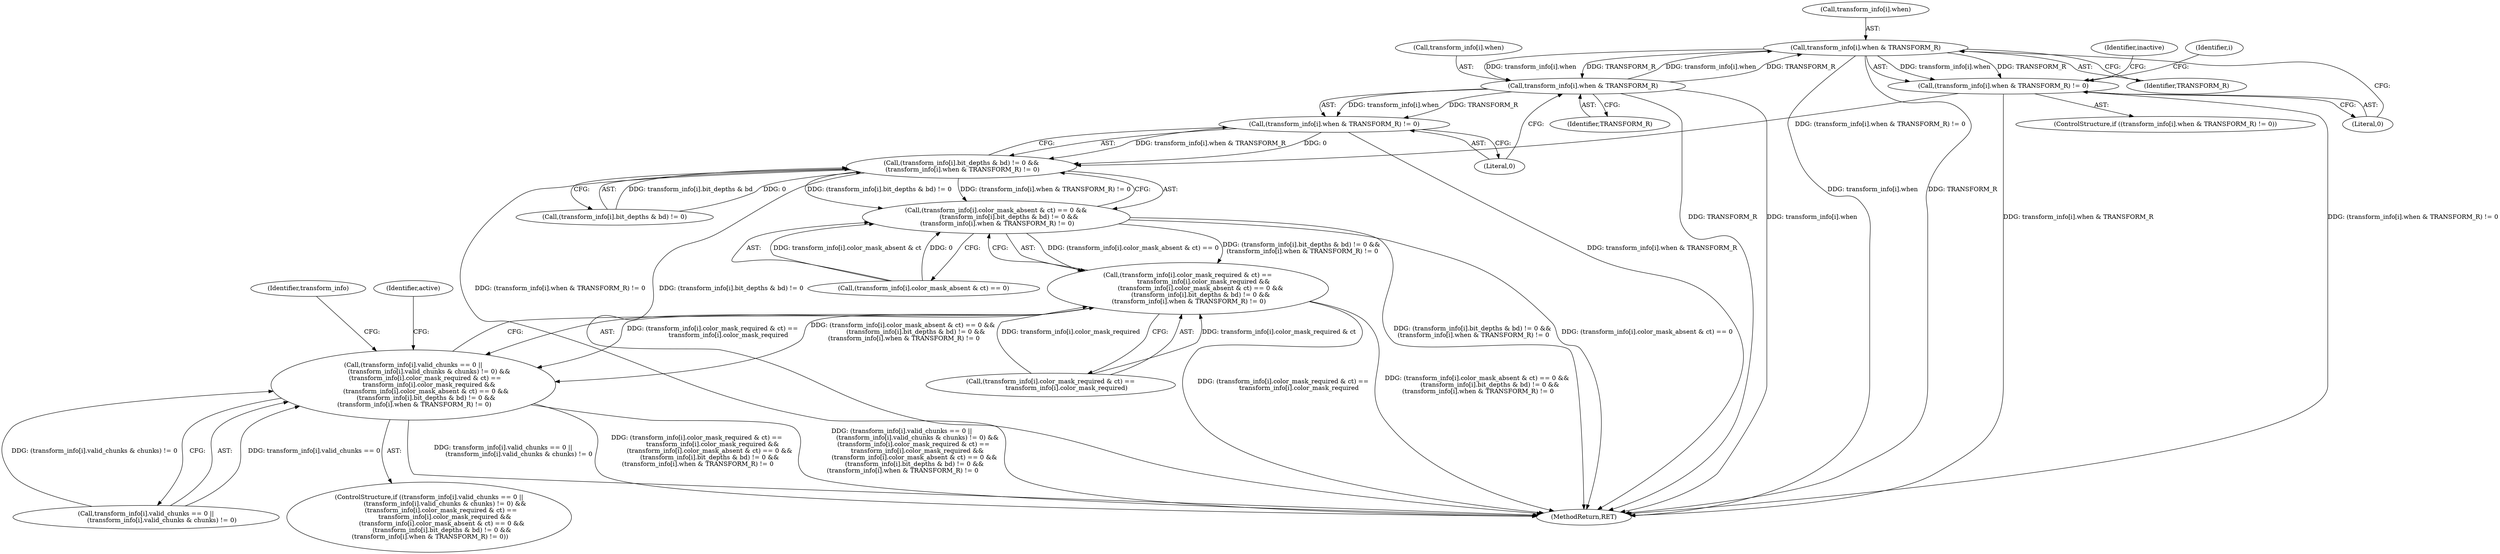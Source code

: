 digraph "0_Android_9d4853418ab2f754c2b63e091c29c5529b8b86ca_25@array" {
"1000364" [label="(Call,transform_info[i].when & TRANSFORM_R)"];
"1000350" [label="(Call,transform_info[i].when & TRANSFORM_R)"];
"1000364" [label="(Call,transform_info[i].when & TRANSFORM_R)"];
"1000349" [label="(Call,(transform_info[i].when & TRANSFORM_R) != 0)"];
"1000339" [label="(Call,(transform_info[i].bit_depths & bd) != 0 &&\n (transform_info[i].when & TRANSFORM_R) != 0)"];
"1000329" [label="(Call,(transform_info[i].color_mask_absent & ct) == 0 &&\n             (transform_info[i].bit_depths & bd) != 0 &&\n (transform_info[i].when & TRANSFORM_R) != 0)"];
"1000315" [label="(Call,(transform_info[i].color_mask_required & ct) ==\n                transform_info[i].color_mask_required &&\n             (transform_info[i].color_mask_absent & ct) == 0 &&\n             (transform_info[i].bit_depths & bd) != 0 &&\n (transform_info[i].when & TRANSFORM_R) != 0)"];
"1000297" [label="(Call,(transform_info[i].valid_chunks == 0 ||\n                (transform_info[i].valid_chunks & chunks) != 0) &&\n            (transform_info[i].color_mask_required & ct) ==\n                transform_info[i].color_mask_required &&\n             (transform_info[i].color_mask_absent & ct) == 0 &&\n             (transform_info[i].bit_depths & bd) != 0 &&\n (transform_info[i].when & TRANSFORM_R) != 0)"];
"1000363" [label="(Call,(transform_info[i].when & TRANSFORM_R) != 0)"];
"1000371" [label="(Literal,0)"];
"1000315" [label="(Call,(transform_info[i].color_mask_required & ct) ==\n                transform_info[i].color_mask_required &&\n             (transform_info[i].color_mask_absent & ct) == 0 &&\n             (transform_info[i].bit_depths & bd) != 0 &&\n (transform_info[i].when & TRANSFORM_R) != 0)"];
"1000316" [label="(Call,(transform_info[i].color_mask_required & ct) ==\n                transform_info[i].color_mask_required)"];
"1000351" [label="(Call,transform_info[i].when)"];
"1000340" [label="(Call,(transform_info[i].bit_depths & bd) != 0)"];
"1000362" [label="(ControlStructure,if ((transform_info[i].when & TRANSFORM_R) != 0))"];
"1000278" [label="(Identifier,i)"];
"1000365" [label="(Call,transform_info[i].when)"];
"1000330" [label="(Call,(transform_info[i].color_mask_absent & ct) == 0)"];
"1000296" [label="(ControlStructure,if ((transform_info[i].valid_chunks == 0 ||\n                (transform_info[i].valid_chunks & chunks) != 0) &&\n            (transform_info[i].color_mask_required & ct) ==\n                transform_info[i].color_mask_required &&\n             (transform_info[i].color_mask_absent & ct) == 0 &&\n             (transform_info[i].bit_depths & bd) != 0 &&\n (transform_info[i].when & TRANSFORM_R) != 0))"];
"1000373" [label="(Identifier,inactive)"];
"1000367" [label="(Identifier,transform_info)"];
"1000298" [label="(Call,transform_info[i].valid_chunks == 0 ||\n                (transform_info[i].valid_chunks & chunks) != 0)"];
"1000364" [label="(Call,transform_info[i].when & TRANSFORM_R)"];
"1000357" [label="(Literal,0)"];
"1000388" [label="(MethodReturn,RET)"];
"1000363" [label="(Call,(transform_info[i].when & TRANSFORM_R) != 0)"];
"1000329" [label="(Call,(transform_info[i].color_mask_absent & ct) == 0 &&\n             (transform_info[i].bit_depths & bd) != 0 &&\n (transform_info[i].when & TRANSFORM_R) != 0)"];
"1000356" [label="(Identifier,TRANSFORM_R)"];
"1000370" [label="(Identifier,TRANSFORM_R)"];
"1000359" [label="(Identifier,active)"];
"1000350" [label="(Call,transform_info[i].when & TRANSFORM_R)"];
"1000349" [label="(Call,(transform_info[i].when & TRANSFORM_R) != 0)"];
"1000297" [label="(Call,(transform_info[i].valid_chunks == 0 ||\n                (transform_info[i].valid_chunks & chunks) != 0) &&\n            (transform_info[i].color_mask_required & ct) ==\n                transform_info[i].color_mask_required &&\n             (transform_info[i].color_mask_absent & ct) == 0 &&\n             (transform_info[i].bit_depths & bd) != 0 &&\n (transform_info[i].when & TRANSFORM_R) != 0)"];
"1000339" [label="(Call,(transform_info[i].bit_depths & bd) != 0 &&\n (transform_info[i].when & TRANSFORM_R) != 0)"];
"1000364" -> "1000363"  [label="AST: "];
"1000364" -> "1000370"  [label="CFG: "];
"1000365" -> "1000364"  [label="AST: "];
"1000370" -> "1000364"  [label="AST: "];
"1000371" -> "1000364"  [label="CFG: "];
"1000364" -> "1000388"  [label="DDG: transform_info[i].when"];
"1000364" -> "1000388"  [label="DDG: TRANSFORM_R"];
"1000364" -> "1000350"  [label="DDG: transform_info[i].when"];
"1000364" -> "1000350"  [label="DDG: TRANSFORM_R"];
"1000364" -> "1000363"  [label="DDG: transform_info[i].when"];
"1000364" -> "1000363"  [label="DDG: TRANSFORM_R"];
"1000350" -> "1000364"  [label="DDG: transform_info[i].when"];
"1000350" -> "1000364"  [label="DDG: TRANSFORM_R"];
"1000350" -> "1000349"  [label="AST: "];
"1000350" -> "1000356"  [label="CFG: "];
"1000351" -> "1000350"  [label="AST: "];
"1000356" -> "1000350"  [label="AST: "];
"1000357" -> "1000350"  [label="CFG: "];
"1000350" -> "1000388"  [label="DDG: TRANSFORM_R"];
"1000350" -> "1000388"  [label="DDG: transform_info[i].when"];
"1000350" -> "1000349"  [label="DDG: transform_info[i].when"];
"1000350" -> "1000349"  [label="DDG: TRANSFORM_R"];
"1000349" -> "1000339"  [label="AST: "];
"1000349" -> "1000357"  [label="CFG: "];
"1000357" -> "1000349"  [label="AST: "];
"1000339" -> "1000349"  [label="CFG: "];
"1000349" -> "1000388"  [label="DDG: transform_info[i].when & TRANSFORM_R"];
"1000349" -> "1000339"  [label="DDG: transform_info[i].when & TRANSFORM_R"];
"1000349" -> "1000339"  [label="DDG: 0"];
"1000339" -> "1000329"  [label="AST: "];
"1000339" -> "1000340"  [label="CFG: "];
"1000340" -> "1000339"  [label="AST: "];
"1000329" -> "1000339"  [label="CFG: "];
"1000339" -> "1000388"  [label="DDG: (transform_info[i].when & TRANSFORM_R) != 0"];
"1000339" -> "1000388"  [label="DDG: (transform_info[i].bit_depths & bd) != 0"];
"1000339" -> "1000329"  [label="DDG: (transform_info[i].bit_depths & bd) != 0"];
"1000339" -> "1000329"  [label="DDG: (transform_info[i].when & TRANSFORM_R) != 0"];
"1000340" -> "1000339"  [label="DDG: transform_info[i].bit_depths & bd"];
"1000340" -> "1000339"  [label="DDG: 0"];
"1000363" -> "1000339"  [label="DDG: (transform_info[i].when & TRANSFORM_R) != 0"];
"1000329" -> "1000315"  [label="AST: "];
"1000329" -> "1000330"  [label="CFG: "];
"1000330" -> "1000329"  [label="AST: "];
"1000315" -> "1000329"  [label="CFG: "];
"1000329" -> "1000388"  [label="DDG: (transform_info[i].bit_depths & bd) != 0 &&\n (transform_info[i].when & TRANSFORM_R) != 0"];
"1000329" -> "1000388"  [label="DDG: (transform_info[i].color_mask_absent & ct) == 0"];
"1000329" -> "1000315"  [label="DDG: (transform_info[i].color_mask_absent & ct) == 0"];
"1000329" -> "1000315"  [label="DDG: (transform_info[i].bit_depths & bd) != 0 &&\n (transform_info[i].when & TRANSFORM_R) != 0"];
"1000330" -> "1000329"  [label="DDG: transform_info[i].color_mask_absent & ct"];
"1000330" -> "1000329"  [label="DDG: 0"];
"1000315" -> "1000297"  [label="AST: "];
"1000315" -> "1000316"  [label="CFG: "];
"1000316" -> "1000315"  [label="AST: "];
"1000297" -> "1000315"  [label="CFG: "];
"1000315" -> "1000388"  [label="DDG: (transform_info[i].color_mask_required & ct) ==\n                transform_info[i].color_mask_required"];
"1000315" -> "1000388"  [label="DDG: (transform_info[i].color_mask_absent & ct) == 0 &&\n             (transform_info[i].bit_depths & bd) != 0 &&\n (transform_info[i].when & TRANSFORM_R) != 0"];
"1000315" -> "1000297"  [label="DDG: (transform_info[i].color_mask_required & ct) ==\n                transform_info[i].color_mask_required"];
"1000315" -> "1000297"  [label="DDG: (transform_info[i].color_mask_absent & ct) == 0 &&\n             (transform_info[i].bit_depths & bd) != 0 &&\n (transform_info[i].when & TRANSFORM_R) != 0"];
"1000316" -> "1000315"  [label="DDG: transform_info[i].color_mask_required & ct"];
"1000316" -> "1000315"  [label="DDG: transform_info[i].color_mask_required"];
"1000297" -> "1000296"  [label="AST: "];
"1000297" -> "1000298"  [label="CFG: "];
"1000298" -> "1000297"  [label="AST: "];
"1000359" -> "1000297"  [label="CFG: "];
"1000367" -> "1000297"  [label="CFG: "];
"1000297" -> "1000388"  [label="DDG: (transform_info[i].valid_chunks == 0 ||\n                (transform_info[i].valid_chunks & chunks) != 0) &&\n            (transform_info[i].color_mask_required & ct) ==\n                transform_info[i].color_mask_required &&\n             (transform_info[i].color_mask_absent & ct) == 0 &&\n             (transform_info[i].bit_depths & bd) != 0 &&\n (transform_info[i].when & TRANSFORM_R) != 0"];
"1000297" -> "1000388"  [label="DDG: transform_info[i].valid_chunks == 0 ||\n                (transform_info[i].valid_chunks & chunks) != 0"];
"1000297" -> "1000388"  [label="DDG: (transform_info[i].color_mask_required & ct) ==\n                transform_info[i].color_mask_required &&\n             (transform_info[i].color_mask_absent & ct) == 0 &&\n             (transform_info[i].bit_depths & bd) != 0 &&\n (transform_info[i].when & TRANSFORM_R) != 0"];
"1000298" -> "1000297"  [label="DDG: transform_info[i].valid_chunks == 0"];
"1000298" -> "1000297"  [label="DDG: (transform_info[i].valid_chunks & chunks) != 0"];
"1000363" -> "1000362"  [label="AST: "];
"1000363" -> "1000371"  [label="CFG: "];
"1000371" -> "1000363"  [label="AST: "];
"1000373" -> "1000363"  [label="CFG: "];
"1000278" -> "1000363"  [label="CFG: "];
"1000363" -> "1000388"  [label="DDG: transform_info[i].when & TRANSFORM_R"];
"1000363" -> "1000388"  [label="DDG: (transform_info[i].when & TRANSFORM_R) != 0"];
}

